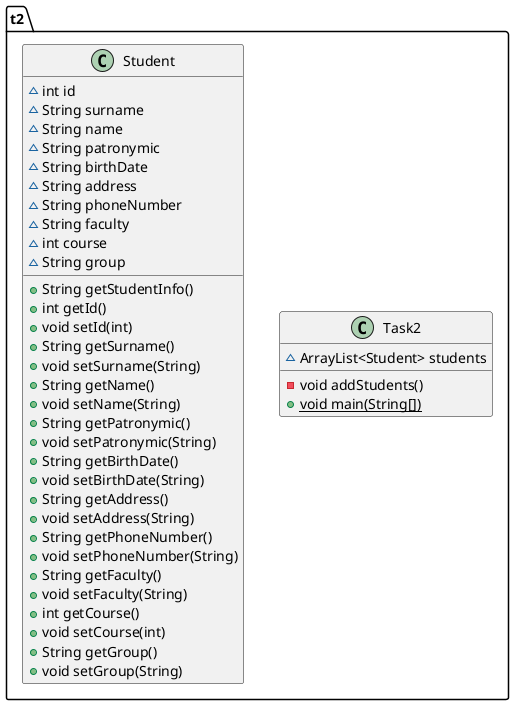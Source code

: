 @startuml
class t2.Task2 {
~ ArrayList<Student> students
- void addStudents()
+ {static} void main(String[])
}
class t2.Student {
~ int id
~ String surname
~ String name
~ String patronymic
~ String birthDate
~ String address
~ String phoneNumber
~ String faculty
~ int course
~ String group
+ String getStudentInfo()
+ int getId()
+ void setId(int)
+ String getSurname()
+ void setSurname(String)
+ String getName()
+ void setName(String)
+ String getPatronymic()
+ void setPatronymic(String)
+ String getBirthDate()
+ void setBirthDate(String)
+ String getAddress()
+ void setAddress(String)
+ String getPhoneNumber()
+ void setPhoneNumber(String)
+ String getFaculty()
+ void setFaculty(String)
+ int getCourse()
+ void setCourse(int)
+ String getGroup()
+ void setGroup(String)
}
@enduml
